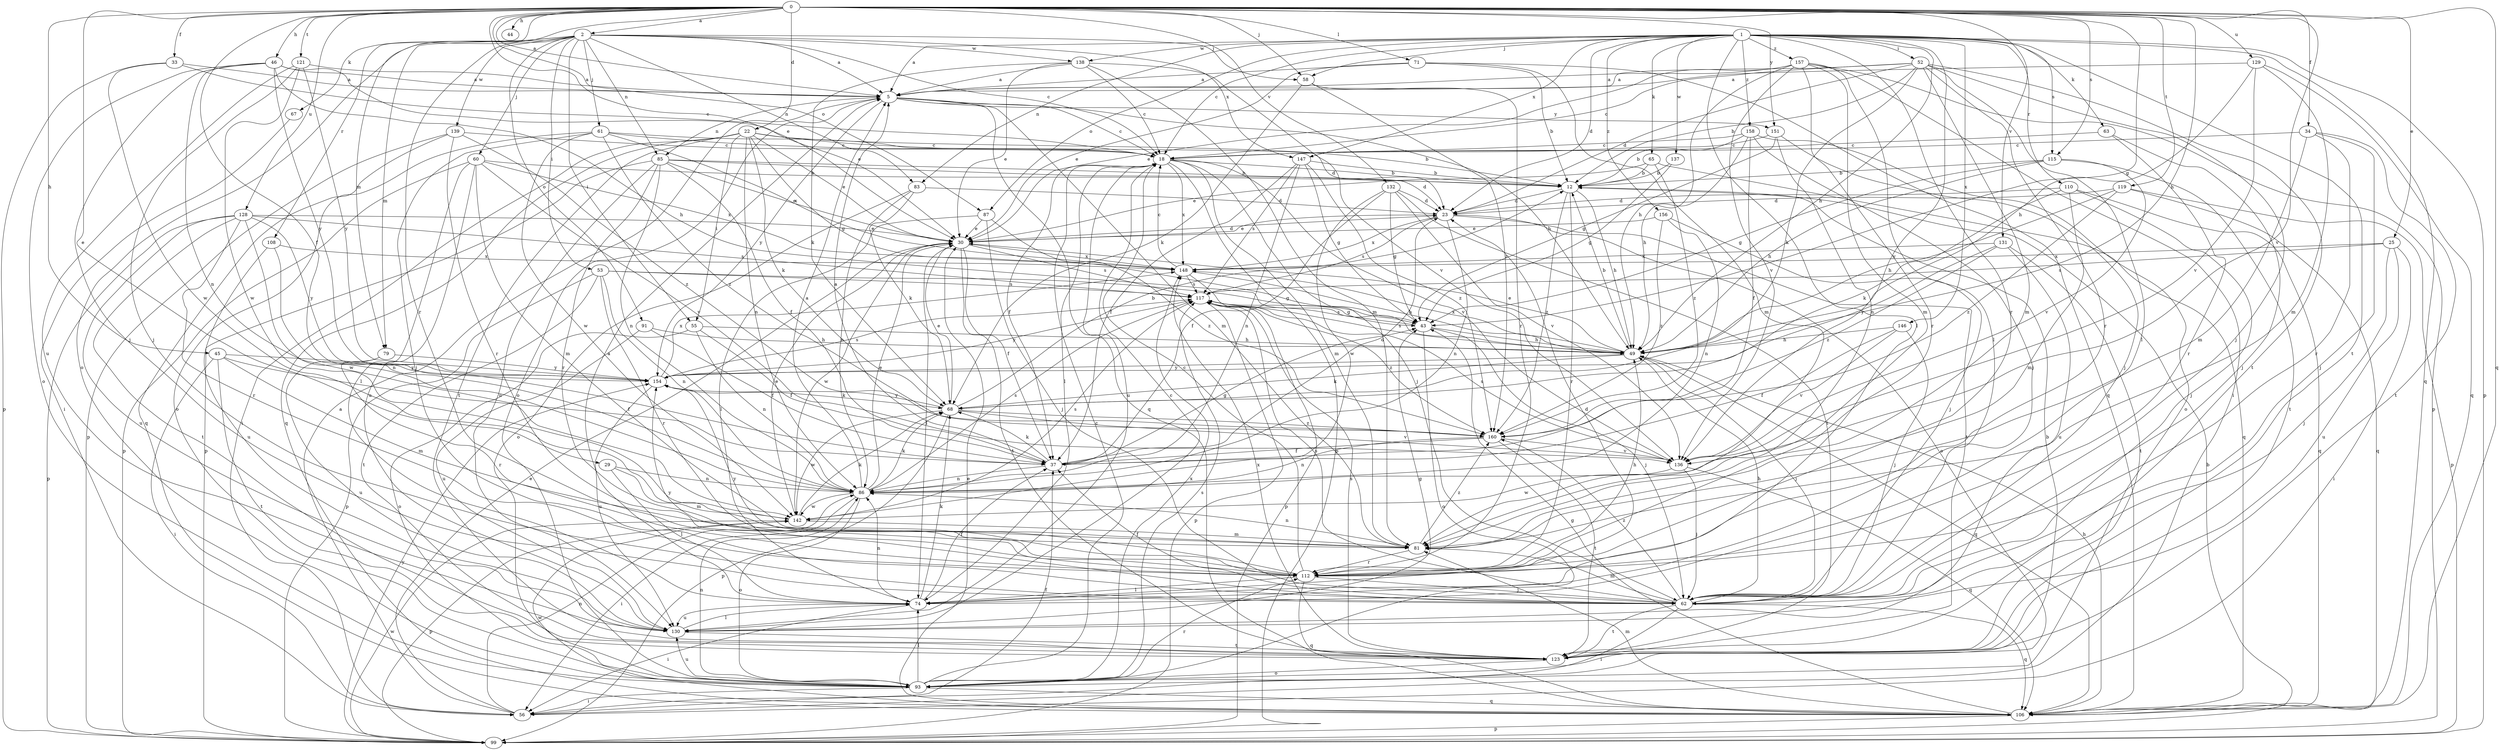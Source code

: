 strict digraph  {
0;
1;
2;
5;
12;
18;
22;
23;
25;
29;
30;
33;
34;
37;
43;
44;
45;
46;
49;
52;
53;
55;
56;
58;
60;
61;
62;
63;
65;
67;
68;
71;
74;
79;
81;
83;
85;
86;
87;
91;
93;
99;
106;
108;
110;
112;
115;
117;
119;
121;
123;
128;
129;
130;
131;
132;
136;
137;
138;
139;
142;
146;
147;
148;
151;
154;
156;
157;
158;
160;
0 -> 2  [label=a];
0 -> 5  [label=a];
0 -> 22  [label=d];
0 -> 25  [label=e];
0 -> 29  [label=e];
0 -> 30  [label=e];
0 -> 33  [label=f];
0 -> 34  [label=f];
0 -> 37  [label=f];
0 -> 43  [label=g];
0 -> 44  [label=h];
0 -> 45  [label=h];
0 -> 46  [label=h];
0 -> 49  [label=h];
0 -> 58  [label=j];
0 -> 71  [label=l];
0 -> 79  [label=m];
0 -> 87  [label=o];
0 -> 106  [label=q];
0 -> 108  [label=r];
0 -> 115  [label=s];
0 -> 119  [label=t];
0 -> 121  [label=t];
0 -> 128  [label=u];
0 -> 129  [label=u];
0 -> 131  [label=v];
0 -> 132  [label=v];
0 -> 136  [label=v];
0 -> 151  [label=y];
1 -> 5  [label=a];
1 -> 18  [label=c];
1 -> 23  [label=d];
1 -> 49  [label=h];
1 -> 52  [label=i];
1 -> 58  [label=j];
1 -> 63  [label=k];
1 -> 65  [label=k];
1 -> 74  [label=l];
1 -> 83  [label=n];
1 -> 87  [label=o];
1 -> 99  [label=p];
1 -> 106  [label=q];
1 -> 110  [label=r];
1 -> 112  [label=r];
1 -> 115  [label=s];
1 -> 123  [label=t];
1 -> 136  [label=v];
1 -> 137  [label=w];
1 -> 138  [label=w];
1 -> 146  [label=x];
1 -> 147  [label=x];
1 -> 156  [label=z];
1 -> 157  [label=z];
1 -> 158  [label=z];
2 -> 5  [label=a];
2 -> 18  [label=c];
2 -> 53  [label=i];
2 -> 55  [label=i];
2 -> 58  [label=j];
2 -> 60  [label=j];
2 -> 61  [label=j];
2 -> 67  [label=k];
2 -> 79  [label=m];
2 -> 83  [label=n];
2 -> 85  [label=n];
2 -> 91  [label=o];
2 -> 93  [label=o];
2 -> 112  [label=r];
2 -> 138  [label=w];
2 -> 139  [label=w];
2 -> 147  [label=x];
5 -> 18  [label=c];
5 -> 49  [label=h];
5 -> 81  [label=m];
5 -> 85  [label=n];
5 -> 93  [label=o];
5 -> 106  [label=q];
5 -> 151  [label=y];
5 -> 154  [label=y];
12 -> 23  [label=d];
12 -> 49  [label=h];
12 -> 112  [label=r];
12 -> 160  [label=z];
18 -> 12  [label=b];
18 -> 37  [label=f];
18 -> 62  [label=j];
18 -> 74  [label=l];
18 -> 81  [label=m];
18 -> 99  [label=p];
18 -> 130  [label=u];
18 -> 136  [label=v];
18 -> 148  [label=x];
22 -> 12  [label=b];
22 -> 18  [label=c];
22 -> 30  [label=e];
22 -> 43  [label=g];
22 -> 55  [label=i];
22 -> 56  [label=i];
22 -> 68  [label=k];
22 -> 86  [label=n];
22 -> 106  [label=q];
22 -> 123  [label=t];
23 -> 30  [label=e];
23 -> 86  [label=n];
23 -> 93  [label=o];
23 -> 117  [label=s];
23 -> 123  [label=t];
23 -> 148  [label=x];
25 -> 56  [label=i];
25 -> 62  [label=j];
25 -> 117  [label=s];
25 -> 130  [label=u];
25 -> 148  [label=x];
29 -> 74  [label=l];
29 -> 81  [label=m];
29 -> 86  [label=n];
30 -> 23  [label=d];
30 -> 37  [label=f];
30 -> 74  [label=l];
30 -> 117  [label=s];
30 -> 123  [label=t];
30 -> 142  [label=w];
30 -> 148  [label=x];
33 -> 5  [label=a];
33 -> 18  [label=c];
33 -> 99  [label=p];
33 -> 142  [label=w];
34 -> 18  [label=c];
34 -> 62  [label=j];
34 -> 81  [label=m];
34 -> 112  [label=r];
34 -> 123  [label=t];
37 -> 5  [label=a];
37 -> 23  [label=d];
37 -> 43  [label=g];
37 -> 68  [label=k];
37 -> 86  [label=n];
43 -> 49  [label=h];
43 -> 62  [label=j];
43 -> 93  [label=o];
43 -> 117  [label=s];
45 -> 37  [label=f];
45 -> 56  [label=i];
45 -> 81  [label=m];
45 -> 123  [label=t];
45 -> 154  [label=y];
46 -> 5  [label=a];
46 -> 30  [label=e];
46 -> 49  [label=h];
46 -> 62  [label=j];
46 -> 86  [label=n];
46 -> 93  [label=o];
46 -> 154  [label=y];
49 -> 12  [label=b];
49 -> 30  [label=e];
49 -> 62  [label=j];
49 -> 68  [label=k];
49 -> 106  [label=q];
49 -> 117  [label=s];
49 -> 148  [label=x];
49 -> 154  [label=y];
52 -> 5  [label=a];
52 -> 12  [label=b];
52 -> 18  [label=c];
52 -> 23  [label=d];
52 -> 62  [label=j];
52 -> 68  [label=k];
52 -> 74  [label=l];
52 -> 81  [label=m];
52 -> 112  [label=r];
52 -> 123  [label=t];
53 -> 43  [label=g];
53 -> 86  [label=n];
53 -> 99  [label=p];
53 -> 112  [label=r];
53 -> 117  [label=s];
53 -> 123  [label=t];
55 -> 37  [label=f];
55 -> 49  [label=h];
55 -> 86  [label=n];
55 -> 93  [label=o];
56 -> 5  [label=a];
56 -> 30  [label=e];
56 -> 37  [label=f];
56 -> 86  [label=n];
58 -> 68  [label=k];
58 -> 112  [label=r];
58 -> 160  [label=z];
60 -> 12  [label=b];
60 -> 74  [label=l];
60 -> 81  [label=m];
60 -> 99  [label=p];
60 -> 130  [label=u];
60 -> 136  [label=v];
60 -> 148  [label=x];
61 -> 18  [label=c];
61 -> 23  [label=d];
61 -> 62  [label=j];
61 -> 93  [label=o];
61 -> 142  [label=w];
61 -> 148  [label=x];
61 -> 160  [label=z];
62 -> 37  [label=f];
62 -> 49  [label=h];
62 -> 56  [label=i];
62 -> 81  [label=m];
62 -> 106  [label=q];
62 -> 117  [label=s];
62 -> 123  [label=t];
62 -> 154  [label=y];
62 -> 160  [label=z];
63 -> 18  [label=c];
63 -> 62  [label=j];
63 -> 112  [label=r];
65 -> 12  [label=b];
65 -> 30  [label=e];
65 -> 106  [label=q];
65 -> 160  [label=z];
67 -> 56  [label=i];
68 -> 12  [label=b];
68 -> 30  [label=e];
68 -> 99  [label=p];
68 -> 136  [label=v];
68 -> 142  [label=w];
68 -> 154  [label=y];
68 -> 160  [label=z];
71 -> 5  [label=a];
71 -> 12  [label=b];
71 -> 30  [label=e];
71 -> 81  [label=m];
71 -> 106  [label=q];
74 -> 5  [label=a];
74 -> 23  [label=d];
74 -> 37  [label=f];
74 -> 56  [label=i];
74 -> 68  [label=k];
74 -> 86  [label=n];
74 -> 130  [label=u];
79 -> 112  [label=r];
79 -> 130  [label=u];
79 -> 154  [label=y];
81 -> 86  [label=n];
81 -> 112  [label=r];
81 -> 160  [label=z];
83 -> 23  [label=d];
83 -> 68  [label=k];
83 -> 86  [label=n];
83 -> 93  [label=o];
85 -> 12  [label=b];
85 -> 23  [label=d];
85 -> 30  [label=e];
85 -> 37  [label=f];
85 -> 86  [label=n];
85 -> 99  [label=p];
85 -> 112  [label=r];
85 -> 130  [label=u];
86 -> 5  [label=a];
86 -> 30  [label=e];
86 -> 56  [label=i];
86 -> 68  [label=k];
86 -> 93  [label=o];
86 -> 117  [label=s];
86 -> 142  [label=w];
87 -> 30  [label=e];
87 -> 62  [label=j];
87 -> 74  [label=l];
87 -> 160  [label=z];
91 -> 37  [label=f];
91 -> 49  [label=h];
91 -> 130  [label=u];
93 -> 12  [label=b];
93 -> 18  [label=c];
93 -> 56  [label=i];
93 -> 74  [label=l];
93 -> 86  [label=n];
93 -> 106  [label=q];
93 -> 112  [label=r];
93 -> 117  [label=s];
93 -> 130  [label=u];
93 -> 148  [label=x];
99 -> 12  [label=b];
99 -> 142  [label=w];
99 -> 154  [label=y];
106 -> 30  [label=e];
106 -> 43  [label=g];
106 -> 49  [label=h];
106 -> 81  [label=m];
106 -> 99  [label=p];
106 -> 142  [label=w];
108 -> 86  [label=n];
108 -> 130  [label=u];
108 -> 148  [label=x];
110 -> 23  [label=d];
110 -> 62  [label=j];
110 -> 68  [label=k];
110 -> 81  [label=m];
110 -> 106  [label=q];
112 -> 18  [label=c];
112 -> 49  [label=h];
112 -> 62  [label=j];
112 -> 74  [label=l];
112 -> 106  [label=q];
112 -> 154  [label=y];
115 -> 12  [label=b];
115 -> 43  [label=g];
115 -> 49  [label=h];
115 -> 123  [label=t];
115 -> 136  [label=v];
117 -> 43  [label=g];
117 -> 99  [label=p];
117 -> 154  [label=y];
117 -> 160  [label=z];
119 -> 23  [label=d];
119 -> 49  [label=h];
119 -> 99  [label=p];
119 -> 106  [label=q];
119 -> 160  [label=z];
121 -> 5  [label=a];
121 -> 62  [label=j];
121 -> 130  [label=u];
121 -> 142  [label=w];
121 -> 154  [label=y];
123 -> 93  [label=o];
123 -> 117  [label=s];
123 -> 148  [label=x];
128 -> 30  [label=e];
128 -> 99  [label=p];
128 -> 112  [label=r];
128 -> 117  [label=s];
128 -> 123  [label=t];
128 -> 130  [label=u];
128 -> 142  [label=w];
128 -> 154  [label=y];
129 -> 5  [label=a];
129 -> 49  [label=h];
129 -> 81  [label=m];
129 -> 106  [label=q];
129 -> 136  [label=v];
130 -> 18  [label=c];
130 -> 43  [label=g];
130 -> 74  [label=l];
130 -> 123  [label=t];
131 -> 123  [label=t];
131 -> 130  [label=u];
131 -> 148  [label=x];
131 -> 154  [label=y];
131 -> 160  [label=z];
132 -> 23  [label=d];
132 -> 37  [label=f];
132 -> 43  [label=g];
132 -> 123  [label=t];
132 -> 136  [label=v];
132 -> 142  [label=w];
136 -> 62  [label=j];
136 -> 106  [label=q];
136 -> 117  [label=s];
136 -> 142  [label=w];
137 -> 12  [label=b];
137 -> 43  [label=g];
138 -> 5  [label=a];
138 -> 18  [label=c];
138 -> 30  [label=e];
138 -> 68  [label=k];
138 -> 81  [label=m];
138 -> 136  [label=v];
139 -> 18  [label=c];
139 -> 99  [label=p];
139 -> 106  [label=q];
139 -> 112  [label=r];
139 -> 160  [label=z];
142 -> 30  [label=e];
142 -> 68  [label=k];
142 -> 81  [label=m];
142 -> 99  [label=p];
142 -> 117  [label=s];
146 -> 37  [label=f];
146 -> 49  [label=h];
146 -> 62  [label=j];
146 -> 136  [label=v];
147 -> 12  [label=b];
147 -> 37  [label=f];
147 -> 43  [label=g];
147 -> 86  [label=n];
147 -> 117  [label=s];
147 -> 160  [label=z];
148 -> 18  [label=c];
148 -> 49  [label=h];
148 -> 99  [label=p];
148 -> 117  [label=s];
151 -> 18  [label=c];
151 -> 43  [label=g];
151 -> 62  [label=j];
151 -> 86  [label=n];
154 -> 68  [label=k];
154 -> 117  [label=s];
154 -> 130  [label=u];
154 -> 148  [label=x];
156 -> 30  [label=e];
156 -> 62  [label=j];
156 -> 86  [label=n];
156 -> 160  [label=z];
157 -> 5  [label=a];
157 -> 30  [label=e];
157 -> 49  [label=h];
157 -> 56  [label=i];
157 -> 74  [label=l];
157 -> 81  [label=m];
157 -> 99  [label=p];
157 -> 112  [label=r];
157 -> 136  [label=v];
158 -> 12  [label=b];
158 -> 18  [label=c];
158 -> 37  [label=f];
158 -> 49  [label=h];
158 -> 62  [label=j];
158 -> 93  [label=o];
160 -> 37  [label=f];
160 -> 86  [label=n];
160 -> 123  [label=t];
160 -> 136  [label=v];
}
